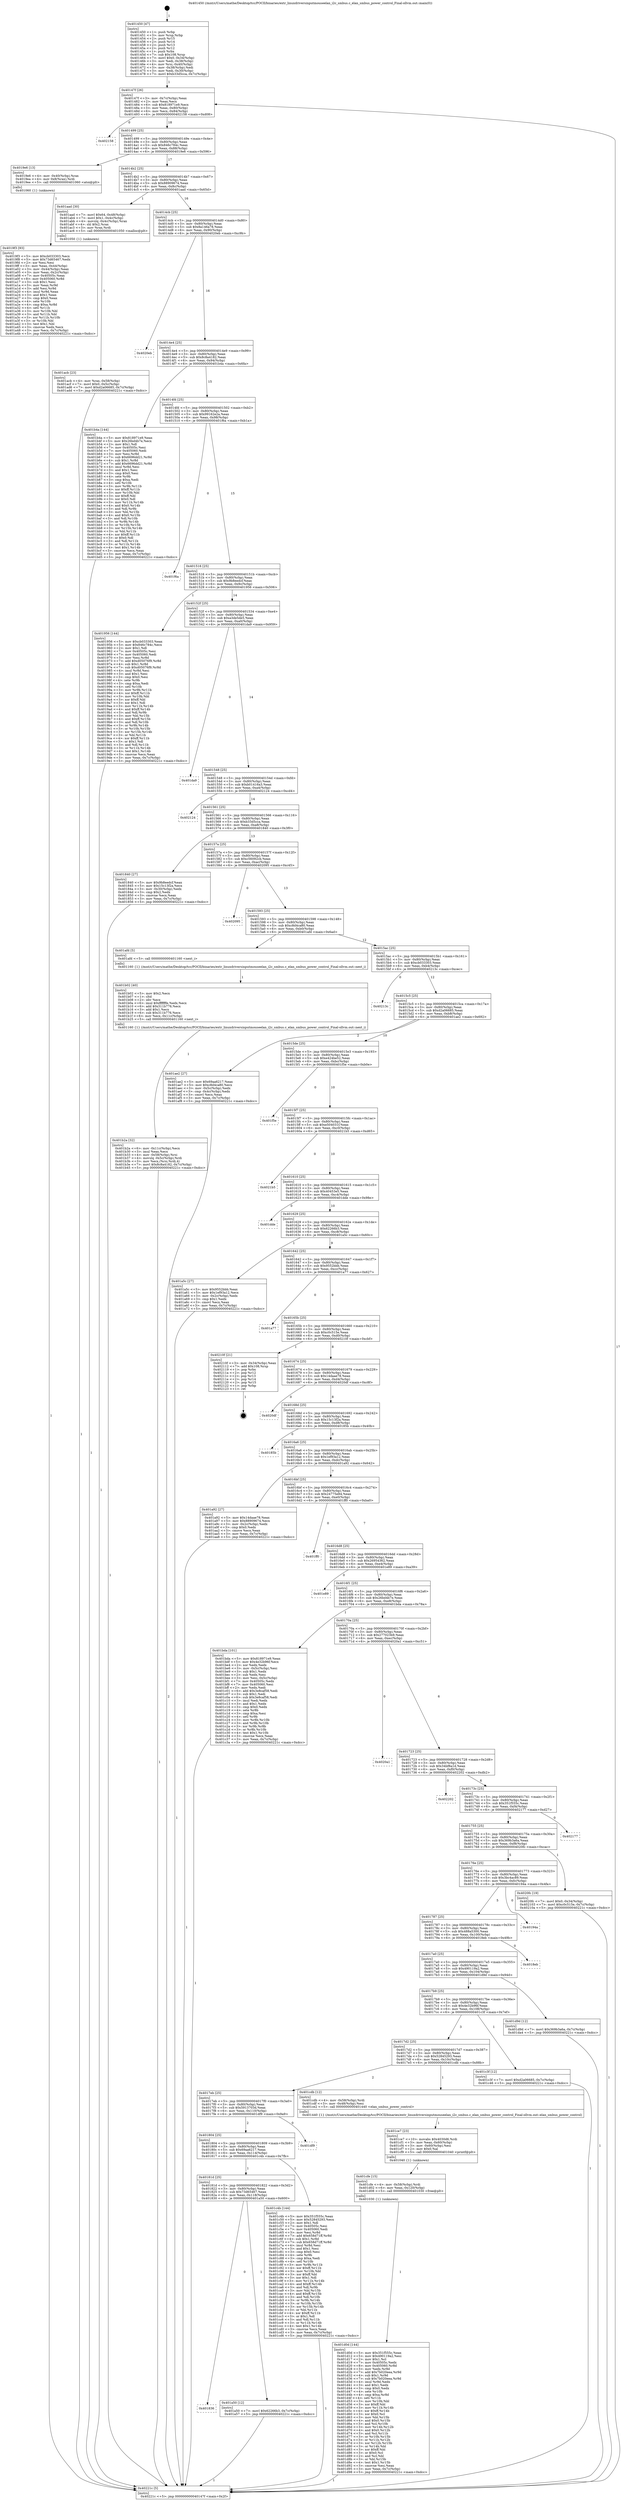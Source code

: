 digraph "0x401450" {
  label = "0x401450 (/mnt/c/Users/mathe/Desktop/tcc/POCII/binaries/extr_linuxdriversinputmouseelan_i2c_smbus.c_elan_smbus_power_control_Final-ollvm.out::main(0))"
  labelloc = "t"
  node[shape=record]

  Entry [label="",width=0.3,height=0.3,shape=circle,fillcolor=black,style=filled]
  "0x40147f" [label="{
     0x40147f [26]\l
     | [instrs]\l
     &nbsp;&nbsp;0x40147f \<+3\>: mov -0x7c(%rbp),%eax\l
     &nbsp;&nbsp;0x401482 \<+2\>: mov %eax,%ecx\l
     &nbsp;&nbsp;0x401484 \<+6\>: sub $0x818971e9,%ecx\l
     &nbsp;&nbsp;0x40148a \<+3\>: mov %eax,-0x80(%rbp)\l
     &nbsp;&nbsp;0x40148d \<+6\>: mov %ecx,-0x84(%rbp)\l
     &nbsp;&nbsp;0x401493 \<+6\>: je 0000000000402158 \<main+0xd08\>\l
  }"]
  "0x402158" [label="{
     0x402158\l
  }", style=dashed]
  "0x401499" [label="{
     0x401499 [25]\l
     | [instrs]\l
     &nbsp;&nbsp;0x401499 \<+5\>: jmp 000000000040149e \<main+0x4e\>\l
     &nbsp;&nbsp;0x40149e \<+3\>: mov -0x80(%rbp),%eax\l
     &nbsp;&nbsp;0x4014a1 \<+5\>: sub $0x846c784c,%eax\l
     &nbsp;&nbsp;0x4014a6 \<+6\>: mov %eax,-0x88(%rbp)\l
     &nbsp;&nbsp;0x4014ac \<+6\>: je 00000000004019e6 \<main+0x596\>\l
  }"]
  Exit [label="",width=0.3,height=0.3,shape=circle,fillcolor=black,style=filled,peripheries=2]
  "0x4019e6" [label="{
     0x4019e6 [13]\l
     | [instrs]\l
     &nbsp;&nbsp;0x4019e6 \<+4\>: mov -0x40(%rbp),%rax\l
     &nbsp;&nbsp;0x4019ea \<+4\>: mov 0x8(%rax),%rdi\l
     &nbsp;&nbsp;0x4019ee \<+5\>: call 0000000000401060 \<atoi@plt\>\l
     | [calls]\l
     &nbsp;&nbsp;0x401060 \{1\} (unknown)\l
  }"]
  "0x4014b2" [label="{
     0x4014b2 [25]\l
     | [instrs]\l
     &nbsp;&nbsp;0x4014b2 \<+5\>: jmp 00000000004014b7 \<main+0x67\>\l
     &nbsp;&nbsp;0x4014b7 \<+3\>: mov -0x80(%rbp),%eax\l
     &nbsp;&nbsp;0x4014ba \<+5\>: sub $0x88909674,%eax\l
     &nbsp;&nbsp;0x4014bf \<+6\>: mov %eax,-0x8c(%rbp)\l
     &nbsp;&nbsp;0x4014c5 \<+6\>: je 0000000000401aad \<main+0x65d\>\l
  }"]
  "0x401d0d" [label="{
     0x401d0d [144]\l
     | [instrs]\l
     &nbsp;&nbsp;0x401d0d \<+5\>: mov $0x351f555c,%eax\l
     &nbsp;&nbsp;0x401d12 \<+5\>: mov $0x490119a2,%esi\l
     &nbsp;&nbsp;0x401d17 \<+2\>: mov $0x1,%cl\l
     &nbsp;&nbsp;0x401d19 \<+7\>: mov 0x40505c,%edx\l
     &nbsp;&nbsp;0x401d20 \<+8\>: mov 0x405060,%r8d\l
     &nbsp;&nbsp;0x401d28 \<+3\>: mov %edx,%r9d\l
     &nbsp;&nbsp;0x401d2b \<+7\>: add $0x7b020eea,%r9d\l
     &nbsp;&nbsp;0x401d32 \<+4\>: sub $0x1,%r9d\l
     &nbsp;&nbsp;0x401d36 \<+7\>: sub $0x7b020eea,%r9d\l
     &nbsp;&nbsp;0x401d3d \<+4\>: imul %r9d,%edx\l
     &nbsp;&nbsp;0x401d41 \<+3\>: and $0x1,%edx\l
     &nbsp;&nbsp;0x401d44 \<+3\>: cmp $0x0,%edx\l
     &nbsp;&nbsp;0x401d47 \<+4\>: sete %r10b\l
     &nbsp;&nbsp;0x401d4b \<+4\>: cmp $0xa,%r8d\l
     &nbsp;&nbsp;0x401d4f \<+4\>: setl %r11b\l
     &nbsp;&nbsp;0x401d53 \<+3\>: mov %r10b,%bl\l
     &nbsp;&nbsp;0x401d56 \<+3\>: xor $0xff,%bl\l
     &nbsp;&nbsp;0x401d59 \<+3\>: mov %r11b,%r14b\l
     &nbsp;&nbsp;0x401d5c \<+4\>: xor $0xff,%r14b\l
     &nbsp;&nbsp;0x401d60 \<+3\>: xor $0x0,%cl\l
     &nbsp;&nbsp;0x401d63 \<+3\>: mov %bl,%r15b\l
     &nbsp;&nbsp;0x401d66 \<+4\>: and $0x0,%r15b\l
     &nbsp;&nbsp;0x401d6a \<+3\>: and %cl,%r10b\l
     &nbsp;&nbsp;0x401d6d \<+3\>: mov %r14b,%r12b\l
     &nbsp;&nbsp;0x401d70 \<+4\>: and $0x0,%r12b\l
     &nbsp;&nbsp;0x401d74 \<+3\>: and %cl,%r11b\l
     &nbsp;&nbsp;0x401d77 \<+3\>: or %r10b,%r15b\l
     &nbsp;&nbsp;0x401d7a \<+3\>: or %r11b,%r12b\l
     &nbsp;&nbsp;0x401d7d \<+3\>: xor %r12b,%r15b\l
     &nbsp;&nbsp;0x401d80 \<+3\>: or %r14b,%bl\l
     &nbsp;&nbsp;0x401d83 \<+3\>: xor $0xff,%bl\l
     &nbsp;&nbsp;0x401d86 \<+3\>: or $0x0,%cl\l
     &nbsp;&nbsp;0x401d89 \<+2\>: and %cl,%bl\l
     &nbsp;&nbsp;0x401d8b \<+3\>: or %bl,%r15b\l
     &nbsp;&nbsp;0x401d8e \<+4\>: test $0x1,%r15b\l
     &nbsp;&nbsp;0x401d92 \<+3\>: cmovne %esi,%eax\l
     &nbsp;&nbsp;0x401d95 \<+3\>: mov %eax,-0x7c(%rbp)\l
     &nbsp;&nbsp;0x401d98 \<+5\>: jmp 000000000040221c \<main+0xdcc\>\l
  }"]
  "0x401aad" [label="{
     0x401aad [30]\l
     | [instrs]\l
     &nbsp;&nbsp;0x401aad \<+7\>: movl $0x64,-0x48(%rbp)\l
     &nbsp;&nbsp;0x401ab4 \<+7\>: movl $0x1,-0x4c(%rbp)\l
     &nbsp;&nbsp;0x401abb \<+4\>: movslq -0x4c(%rbp),%rax\l
     &nbsp;&nbsp;0x401abf \<+4\>: shl $0x2,%rax\l
     &nbsp;&nbsp;0x401ac3 \<+3\>: mov %rax,%rdi\l
     &nbsp;&nbsp;0x401ac6 \<+5\>: call 0000000000401050 \<malloc@plt\>\l
     | [calls]\l
     &nbsp;&nbsp;0x401050 \{1\} (unknown)\l
  }"]
  "0x4014cb" [label="{
     0x4014cb [25]\l
     | [instrs]\l
     &nbsp;&nbsp;0x4014cb \<+5\>: jmp 00000000004014d0 \<main+0x80\>\l
     &nbsp;&nbsp;0x4014d0 \<+3\>: mov -0x80(%rbp),%eax\l
     &nbsp;&nbsp;0x4014d3 \<+5\>: sub $0x8a146a78,%eax\l
     &nbsp;&nbsp;0x4014d8 \<+6\>: mov %eax,-0x90(%rbp)\l
     &nbsp;&nbsp;0x4014de \<+6\>: je 00000000004020eb \<main+0xc9b\>\l
  }"]
  "0x401cfe" [label="{
     0x401cfe [15]\l
     | [instrs]\l
     &nbsp;&nbsp;0x401cfe \<+4\>: mov -0x58(%rbp),%rdi\l
     &nbsp;&nbsp;0x401d02 \<+6\>: mov %eax,-0x120(%rbp)\l
     &nbsp;&nbsp;0x401d08 \<+5\>: call 0000000000401030 \<free@plt\>\l
     | [calls]\l
     &nbsp;&nbsp;0x401030 \{1\} (unknown)\l
  }"]
  "0x4020eb" [label="{
     0x4020eb\l
  }", style=dashed]
  "0x4014e4" [label="{
     0x4014e4 [25]\l
     | [instrs]\l
     &nbsp;&nbsp;0x4014e4 \<+5\>: jmp 00000000004014e9 \<main+0x99\>\l
     &nbsp;&nbsp;0x4014e9 \<+3\>: mov -0x80(%rbp),%eax\l
     &nbsp;&nbsp;0x4014ec \<+5\>: sub $0x8c8a4182,%eax\l
     &nbsp;&nbsp;0x4014f1 \<+6\>: mov %eax,-0x94(%rbp)\l
     &nbsp;&nbsp;0x4014f7 \<+6\>: je 0000000000401b4a \<main+0x6fa\>\l
  }"]
  "0x401ce7" [label="{
     0x401ce7 [23]\l
     | [instrs]\l
     &nbsp;&nbsp;0x401ce7 \<+10\>: movabs $0x4030d6,%rdi\l
     &nbsp;&nbsp;0x401cf1 \<+3\>: mov %eax,-0x60(%rbp)\l
     &nbsp;&nbsp;0x401cf4 \<+3\>: mov -0x60(%rbp),%esi\l
     &nbsp;&nbsp;0x401cf7 \<+2\>: mov $0x0,%al\l
     &nbsp;&nbsp;0x401cf9 \<+5\>: call 0000000000401040 \<printf@plt\>\l
     | [calls]\l
     &nbsp;&nbsp;0x401040 \{1\} (unknown)\l
  }"]
  "0x401b4a" [label="{
     0x401b4a [144]\l
     | [instrs]\l
     &nbsp;&nbsp;0x401b4a \<+5\>: mov $0x818971e9,%eax\l
     &nbsp;&nbsp;0x401b4f \<+5\>: mov $0x26bd4b7e,%ecx\l
     &nbsp;&nbsp;0x401b54 \<+2\>: mov $0x1,%dl\l
     &nbsp;&nbsp;0x401b56 \<+7\>: mov 0x40505c,%esi\l
     &nbsp;&nbsp;0x401b5d \<+7\>: mov 0x405060,%edi\l
     &nbsp;&nbsp;0x401b64 \<+3\>: mov %esi,%r8d\l
     &nbsp;&nbsp;0x401b67 \<+7\>: sub $0x6696dd21,%r8d\l
     &nbsp;&nbsp;0x401b6e \<+4\>: sub $0x1,%r8d\l
     &nbsp;&nbsp;0x401b72 \<+7\>: add $0x6696dd21,%r8d\l
     &nbsp;&nbsp;0x401b79 \<+4\>: imul %r8d,%esi\l
     &nbsp;&nbsp;0x401b7d \<+3\>: and $0x1,%esi\l
     &nbsp;&nbsp;0x401b80 \<+3\>: cmp $0x0,%esi\l
     &nbsp;&nbsp;0x401b83 \<+4\>: sete %r9b\l
     &nbsp;&nbsp;0x401b87 \<+3\>: cmp $0xa,%edi\l
     &nbsp;&nbsp;0x401b8a \<+4\>: setl %r10b\l
     &nbsp;&nbsp;0x401b8e \<+3\>: mov %r9b,%r11b\l
     &nbsp;&nbsp;0x401b91 \<+4\>: xor $0xff,%r11b\l
     &nbsp;&nbsp;0x401b95 \<+3\>: mov %r10b,%bl\l
     &nbsp;&nbsp;0x401b98 \<+3\>: xor $0xff,%bl\l
     &nbsp;&nbsp;0x401b9b \<+3\>: xor $0x0,%dl\l
     &nbsp;&nbsp;0x401b9e \<+3\>: mov %r11b,%r14b\l
     &nbsp;&nbsp;0x401ba1 \<+4\>: and $0x0,%r14b\l
     &nbsp;&nbsp;0x401ba5 \<+3\>: and %dl,%r9b\l
     &nbsp;&nbsp;0x401ba8 \<+3\>: mov %bl,%r15b\l
     &nbsp;&nbsp;0x401bab \<+4\>: and $0x0,%r15b\l
     &nbsp;&nbsp;0x401baf \<+3\>: and %dl,%r10b\l
     &nbsp;&nbsp;0x401bb2 \<+3\>: or %r9b,%r14b\l
     &nbsp;&nbsp;0x401bb5 \<+3\>: or %r10b,%r15b\l
     &nbsp;&nbsp;0x401bb8 \<+3\>: xor %r15b,%r14b\l
     &nbsp;&nbsp;0x401bbb \<+3\>: or %bl,%r11b\l
     &nbsp;&nbsp;0x401bbe \<+4\>: xor $0xff,%r11b\l
     &nbsp;&nbsp;0x401bc2 \<+3\>: or $0x0,%dl\l
     &nbsp;&nbsp;0x401bc5 \<+3\>: and %dl,%r11b\l
     &nbsp;&nbsp;0x401bc8 \<+3\>: or %r11b,%r14b\l
     &nbsp;&nbsp;0x401bcb \<+4\>: test $0x1,%r14b\l
     &nbsp;&nbsp;0x401bcf \<+3\>: cmovne %ecx,%eax\l
     &nbsp;&nbsp;0x401bd2 \<+3\>: mov %eax,-0x7c(%rbp)\l
     &nbsp;&nbsp;0x401bd5 \<+5\>: jmp 000000000040221c \<main+0xdcc\>\l
  }"]
  "0x4014fd" [label="{
     0x4014fd [25]\l
     | [instrs]\l
     &nbsp;&nbsp;0x4014fd \<+5\>: jmp 0000000000401502 \<main+0xb2\>\l
     &nbsp;&nbsp;0x401502 \<+3\>: mov -0x80(%rbp),%eax\l
     &nbsp;&nbsp;0x401505 \<+5\>: sub $0x99162e2a,%eax\l
     &nbsp;&nbsp;0x40150a \<+6\>: mov %eax,-0x98(%rbp)\l
     &nbsp;&nbsp;0x401510 \<+6\>: je 0000000000401f6a \<main+0xb1a\>\l
  }"]
  "0x401b2a" [label="{
     0x401b2a [32]\l
     | [instrs]\l
     &nbsp;&nbsp;0x401b2a \<+6\>: mov -0x11c(%rbp),%ecx\l
     &nbsp;&nbsp;0x401b30 \<+3\>: imul %eax,%ecx\l
     &nbsp;&nbsp;0x401b33 \<+4\>: mov -0x58(%rbp),%rsi\l
     &nbsp;&nbsp;0x401b37 \<+4\>: movslq -0x5c(%rbp),%rdi\l
     &nbsp;&nbsp;0x401b3b \<+3\>: mov %ecx,(%rsi,%rdi,4)\l
     &nbsp;&nbsp;0x401b3e \<+7\>: movl $0x8c8a4182,-0x7c(%rbp)\l
     &nbsp;&nbsp;0x401b45 \<+5\>: jmp 000000000040221c \<main+0xdcc\>\l
  }"]
  "0x401f6a" [label="{
     0x401f6a\l
  }", style=dashed]
  "0x401516" [label="{
     0x401516 [25]\l
     | [instrs]\l
     &nbsp;&nbsp;0x401516 \<+5\>: jmp 000000000040151b \<main+0xcb\>\l
     &nbsp;&nbsp;0x40151b \<+3\>: mov -0x80(%rbp),%eax\l
     &nbsp;&nbsp;0x40151e \<+5\>: sub $0x9b8eedcf,%eax\l
     &nbsp;&nbsp;0x401523 \<+6\>: mov %eax,-0x9c(%rbp)\l
     &nbsp;&nbsp;0x401529 \<+6\>: je 0000000000401956 \<main+0x506\>\l
  }"]
  "0x401b02" [label="{
     0x401b02 [40]\l
     | [instrs]\l
     &nbsp;&nbsp;0x401b02 \<+5\>: mov $0x2,%ecx\l
     &nbsp;&nbsp;0x401b07 \<+1\>: cltd\l
     &nbsp;&nbsp;0x401b08 \<+2\>: idiv %ecx\l
     &nbsp;&nbsp;0x401b0a \<+6\>: imul $0xfffffffe,%edx,%ecx\l
     &nbsp;&nbsp;0x401b10 \<+6\>: add $0x311b776,%ecx\l
     &nbsp;&nbsp;0x401b16 \<+3\>: add $0x1,%ecx\l
     &nbsp;&nbsp;0x401b19 \<+6\>: sub $0x311b776,%ecx\l
     &nbsp;&nbsp;0x401b1f \<+6\>: mov %ecx,-0x11c(%rbp)\l
     &nbsp;&nbsp;0x401b25 \<+5\>: call 0000000000401160 \<next_i\>\l
     | [calls]\l
     &nbsp;&nbsp;0x401160 \{1\} (/mnt/c/Users/mathe/Desktop/tcc/POCII/binaries/extr_linuxdriversinputmouseelan_i2c_smbus.c_elan_smbus_power_control_Final-ollvm.out::next_i)\l
  }"]
  "0x401956" [label="{
     0x401956 [144]\l
     | [instrs]\l
     &nbsp;&nbsp;0x401956 \<+5\>: mov $0xcb033303,%eax\l
     &nbsp;&nbsp;0x40195b \<+5\>: mov $0x846c784c,%ecx\l
     &nbsp;&nbsp;0x401960 \<+2\>: mov $0x1,%dl\l
     &nbsp;&nbsp;0x401962 \<+7\>: mov 0x40505c,%esi\l
     &nbsp;&nbsp;0x401969 \<+7\>: mov 0x405060,%edi\l
     &nbsp;&nbsp;0x401970 \<+3\>: mov %esi,%r8d\l
     &nbsp;&nbsp;0x401973 \<+7\>: add $0xd05076f9,%r8d\l
     &nbsp;&nbsp;0x40197a \<+4\>: sub $0x1,%r8d\l
     &nbsp;&nbsp;0x40197e \<+7\>: sub $0xd05076f9,%r8d\l
     &nbsp;&nbsp;0x401985 \<+4\>: imul %r8d,%esi\l
     &nbsp;&nbsp;0x401989 \<+3\>: and $0x1,%esi\l
     &nbsp;&nbsp;0x40198c \<+3\>: cmp $0x0,%esi\l
     &nbsp;&nbsp;0x40198f \<+4\>: sete %r9b\l
     &nbsp;&nbsp;0x401993 \<+3\>: cmp $0xa,%edi\l
     &nbsp;&nbsp;0x401996 \<+4\>: setl %r10b\l
     &nbsp;&nbsp;0x40199a \<+3\>: mov %r9b,%r11b\l
     &nbsp;&nbsp;0x40199d \<+4\>: xor $0xff,%r11b\l
     &nbsp;&nbsp;0x4019a1 \<+3\>: mov %r10b,%bl\l
     &nbsp;&nbsp;0x4019a4 \<+3\>: xor $0xff,%bl\l
     &nbsp;&nbsp;0x4019a7 \<+3\>: xor $0x1,%dl\l
     &nbsp;&nbsp;0x4019aa \<+3\>: mov %r11b,%r14b\l
     &nbsp;&nbsp;0x4019ad \<+4\>: and $0xff,%r14b\l
     &nbsp;&nbsp;0x4019b1 \<+3\>: and %dl,%r9b\l
     &nbsp;&nbsp;0x4019b4 \<+3\>: mov %bl,%r15b\l
     &nbsp;&nbsp;0x4019b7 \<+4\>: and $0xff,%r15b\l
     &nbsp;&nbsp;0x4019bb \<+3\>: and %dl,%r10b\l
     &nbsp;&nbsp;0x4019be \<+3\>: or %r9b,%r14b\l
     &nbsp;&nbsp;0x4019c1 \<+3\>: or %r10b,%r15b\l
     &nbsp;&nbsp;0x4019c4 \<+3\>: xor %r15b,%r14b\l
     &nbsp;&nbsp;0x4019c7 \<+3\>: or %bl,%r11b\l
     &nbsp;&nbsp;0x4019ca \<+4\>: xor $0xff,%r11b\l
     &nbsp;&nbsp;0x4019ce \<+3\>: or $0x1,%dl\l
     &nbsp;&nbsp;0x4019d1 \<+3\>: and %dl,%r11b\l
     &nbsp;&nbsp;0x4019d4 \<+3\>: or %r11b,%r14b\l
     &nbsp;&nbsp;0x4019d7 \<+4\>: test $0x1,%r14b\l
     &nbsp;&nbsp;0x4019db \<+3\>: cmovne %ecx,%eax\l
     &nbsp;&nbsp;0x4019de \<+3\>: mov %eax,-0x7c(%rbp)\l
     &nbsp;&nbsp;0x4019e1 \<+5\>: jmp 000000000040221c \<main+0xdcc\>\l
  }"]
  "0x40152f" [label="{
     0x40152f [25]\l
     | [instrs]\l
     &nbsp;&nbsp;0x40152f \<+5\>: jmp 0000000000401534 \<main+0xe4\>\l
     &nbsp;&nbsp;0x401534 \<+3\>: mov -0x80(%rbp),%eax\l
     &nbsp;&nbsp;0x401537 \<+5\>: sub $0xa3de5de5,%eax\l
     &nbsp;&nbsp;0x40153c \<+6\>: mov %eax,-0xa0(%rbp)\l
     &nbsp;&nbsp;0x401542 \<+6\>: je 0000000000401da9 \<main+0x959\>\l
  }"]
  "0x401acb" [label="{
     0x401acb [23]\l
     | [instrs]\l
     &nbsp;&nbsp;0x401acb \<+4\>: mov %rax,-0x58(%rbp)\l
     &nbsp;&nbsp;0x401acf \<+7\>: movl $0x0,-0x5c(%rbp)\l
     &nbsp;&nbsp;0x401ad6 \<+7\>: movl $0xd2a06685,-0x7c(%rbp)\l
     &nbsp;&nbsp;0x401add \<+5\>: jmp 000000000040221c \<main+0xdcc\>\l
  }"]
  "0x401da9" [label="{
     0x401da9\l
  }", style=dashed]
  "0x401548" [label="{
     0x401548 [25]\l
     | [instrs]\l
     &nbsp;&nbsp;0x401548 \<+5\>: jmp 000000000040154d \<main+0xfd\>\l
     &nbsp;&nbsp;0x40154d \<+3\>: mov -0x80(%rbp),%eax\l
     &nbsp;&nbsp;0x401550 \<+5\>: sub $0xb01416a3,%eax\l
     &nbsp;&nbsp;0x401555 \<+6\>: mov %eax,-0xa4(%rbp)\l
     &nbsp;&nbsp;0x40155b \<+6\>: je 0000000000402124 \<main+0xcd4\>\l
  }"]
  "0x401836" [label="{
     0x401836\l
  }", style=dashed]
  "0x402124" [label="{
     0x402124\l
  }", style=dashed]
  "0x401561" [label="{
     0x401561 [25]\l
     | [instrs]\l
     &nbsp;&nbsp;0x401561 \<+5\>: jmp 0000000000401566 \<main+0x116\>\l
     &nbsp;&nbsp;0x401566 \<+3\>: mov -0x80(%rbp),%eax\l
     &nbsp;&nbsp;0x401569 \<+5\>: sub $0xb33d5cca,%eax\l
     &nbsp;&nbsp;0x40156e \<+6\>: mov %eax,-0xa8(%rbp)\l
     &nbsp;&nbsp;0x401574 \<+6\>: je 0000000000401840 \<main+0x3f0\>\l
  }"]
  "0x401a50" [label="{
     0x401a50 [12]\l
     | [instrs]\l
     &nbsp;&nbsp;0x401a50 \<+7\>: movl $0x62266b3,-0x7c(%rbp)\l
     &nbsp;&nbsp;0x401a57 \<+5\>: jmp 000000000040221c \<main+0xdcc\>\l
  }"]
  "0x401840" [label="{
     0x401840 [27]\l
     | [instrs]\l
     &nbsp;&nbsp;0x401840 \<+5\>: mov $0x9b8eedcf,%eax\l
     &nbsp;&nbsp;0x401845 \<+5\>: mov $0x15c13f2a,%ecx\l
     &nbsp;&nbsp;0x40184a \<+3\>: mov -0x30(%rbp),%edx\l
     &nbsp;&nbsp;0x40184d \<+3\>: cmp $0x2,%edx\l
     &nbsp;&nbsp;0x401850 \<+3\>: cmovne %ecx,%eax\l
     &nbsp;&nbsp;0x401853 \<+3\>: mov %eax,-0x7c(%rbp)\l
     &nbsp;&nbsp;0x401856 \<+5\>: jmp 000000000040221c \<main+0xdcc\>\l
  }"]
  "0x40157a" [label="{
     0x40157a [25]\l
     | [instrs]\l
     &nbsp;&nbsp;0x40157a \<+5\>: jmp 000000000040157f \<main+0x12f\>\l
     &nbsp;&nbsp;0x40157f \<+3\>: mov -0x80(%rbp),%eax\l
     &nbsp;&nbsp;0x401582 \<+5\>: sub $0xc56092cb,%eax\l
     &nbsp;&nbsp;0x401587 \<+6\>: mov %eax,-0xac(%rbp)\l
     &nbsp;&nbsp;0x40158d \<+6\>: je 0000000000402095 \<main+0xc45\>\l
  }"]
  "0x40221c" [label="{
     0x40221c [5]\l
     | [instrs]\l
     &nbsp;&nbsp;0x40221c \<+5\>: jmp 000000000040147f \<main+0x2f\>\l
  }"]
  "0x401450" [label="{
     0x401450 [47]\l
     | [instrs]\l
     &nbsp;&nbsp;0x401450 \<+1\>: push %rbp\l
     &nbsp;&nbsp;0x401451 \<+3\>: mov %rsp,%rbp\l
     &nbsp;&nbsp;0x401454 \<+2\>: push %r15\l
     &nbsp;&nbsp;0x401456 \<+2\>: push %r14\l
     &nbsp;&nbsp;0x401458 \<+2\>: push %r13\l
     &nbsp;&nbsp;0x40145a \<+2\>: push %r12\l
     &nbsp;&nbsp;0x40145c \<+1\>: push %rbx\l
     &nbsp;&nbsp;0x40145d \<+7\>: sub $0x108,%rsp\l
     &nbsp;&nbsp;0x401464 \<+7\>: movl $0x0,-0x34(%rbp)\l
     &nbsp;&nbsp;0x40146b \<+3\>: mov %edi,-0x38(%rbp)\l
     &nbsp;&nbsp;0x40146e \<+4\>: mov %rsi,-0x40(%rbp)\l
     &nbsp;&nbsp;0x401472 \<+3\>: mov -0x38(%rbp),%edi\l
     &nbsp;&nbsp;0x401475 \<+3\>: mov %edi,-0x30(%rbp)\l
     &nbsp;&nbsp;0x401478 \<+7\>: movl $0xb33d5cca,-0x7c(%rbp)\l
  }"]
  "0x4019f3" [label="{
     0x4019f3 [93]\l
     | [instrs]\l
     &nbsp;&nbsp;0x4019f3 \<+5\>: mov $0xcb033303,%ecx\l
     &nbsp;&nbsp;0x4019f8 \<+5\>: mov $0x73d65467,%edx\l
     &nbsp;&nbsp;0x4019fd \<+2\>: xor %esi,%esi\l
     &nbsp;&nbsp;0x4019ff \<+3\>: mov %eax,-0x44(%rbp)\l
     &nbsp;&nbsp;0x401a02 \<+3\>: mov -0x44(%rbp),%eax\l
     &nbsp;&nbsp;0x401a05 \<+3\>: mov %eax,-0x2c(%rbp)\l
     &nbsp;&nbsp;0x401a08 \<+7\>: mov 0x40505c,%eax\l
     &nbsp;&nbsp;0x401a0f \<+8\>: mov 0x405060,%r8d\l
     &nbsp;&nbsp;0x401a17 \<+3\>: sub $0x1,%esi\l
     &nbsp;&nbsp;0x401a1a \<+3\>: mov %eax,%r9d\l
     &nbsp;&nbsp;0x401a1d \<+3\>: add %esi,%r9d\l
     &nbsp;&nbsp;0x401a20 \<+4\>: imul %r9d,%eax\l
     &nbsp;&nbsp;0x401a24 \<+3\>: and $0x1,%eax\l
     &nbsp;&nbsp;0x401a27 \<+3\>: cmp $0x0,%eax\l
     &nbsp;&nbsp;0x401a2a \<+4\>: sete %r10b\l
     &nbsp;&nbsp;0x401a2e \<+4\>: cmp $0xa,%r8d\l
     &nbsp;&nbsp;0x401a32 \<+4\>: setl %r11b\l
     &nbsp;&nbsp;0x401a36 \<+3\>: mov %r10b,%bl\l
     &nbsp;&nbsp;0x401a39 \<+3\>: and %r11b,%bl\l
     &nbsp;&nbsp;0x401a3c \<+3\>: xor %r11b,%r10b\l
     &nbsp;&nbsp;0x401a3f \<+3\>: or %r10b,%bl\l
     &nbsp;&nbsp;0x401a42 \<+3\>: test $0x1,%bl\l
     &nbsp;&nbsp;0x401a45 \<+3\>: cmovne %edx,%ecx\l
     &nbsp;&nbsp;0x401a48 \<+3\>: mov %ecx,-0x7c(%rbp)\l
     &nbsp;&nbsp;0x401a4b \<+5\>: jmp 000000000040221c \<main+0xdcc\>\l
  }"]
  "0x40181d" [label="{
     0x40181d [25]\l
     | [instrs]\l
     &nbsp;&nbsp;0x40181d \<+5\>: jmp 0000000000401822 \<main+0x3d2\>\l
     &nbsp;&nbsp;0x401822 \<+3\>: mov -0x80(%rbp),%eax\l
     &nbsp;&nbsp;0x401825 \<+5\>: sub $0x73d65467,%eax\l
     &nbsp;&nbsp;0x40182a \<+6\>: mov %eax,-0x118(%rbp)\l
     &nbsp;&nbsp;0x401830 \<+6\>: je 0000000000401a50 \<main+0x600\>\l
  }"]
  "0x402095" [label="{
     0x402095\l
  }", style=dashed]
  "0x401593" [label="{
     0x401593 [25]\l
     | [instrs]\l
     &nbsp;&nbsp;0x401593 \<+5\>: jmp 0000000000401598 \<main+0x148\>\l
     &nbsp;&nbsp;0x401598 \<+3\>: mov -0x80(%rbp),%eax\l
     &nbsp;&nbsp;0x40159b \<+5\>: sub $0xc8d4ca80,%eax\l
     &nbsp;&nbsp;0x4015a0 \<+6\>: mov %eax,-0xb0(%rbp)\l
     &nbsp;&nbsp;0x4015a6 \<+6\>: je 0000000000401afd \<main+0x6ad\>\l
  }"]
  "0x401c4b" [label="{
     0x401c4b [144]\l
     | [instrs]\l
     &nbsp;&nbsp;0x401c4b \<+5\>: mov $0x351f555c,%eax\l
     &nbsp;&nbsp;0x401c50 \<+5\>: mov $0x52845293,%ecx\l
     &nbsp;&nbsp;0x401c55 \<+2\>: mov $0x1,%dl\l
     &nbsp;&nbsp;0x401c57 \<+7\>: mov 0x40505c,%esi\l
     &nbsp;&nbsp;0x401c5e \<+7\>: mov 0x405060,%edi\l
     &nbsp;&nbsp;0x401c65 \<+3\>: mov %esi,%r8d\l
     &nbsp;&nbsp;0x401c68 \<+7\>: add $0x658d71ff,%r8d\l
     &nbsp;&nbsp;0x401c6f \<+4\>: sub $0x1,%r8d\l
     &nbsp;&nbsp;0x401c73 \<+7\>: sub $0x658d71ff,%r8d\l
     &nbsp;&nbsp;0x401c7a \<+4\>: imul %r8d,%esi\l
     &nbsp;&nbsp;0x401c7e \<+3\>: and $0x1,%esi\l
     &nbsp;&nbsp;0x401c81 \<+3\>: cmp $0x0,%esi\l
     &nbsp;&nbsp;0x401c84 \<+4\>: sete %r9b\l
     &nbsp;&nbsp;0x401c88 \<+3\>: cmp $0xa,%edi\l
     &nbsp;&nbsp;0x401c8b \<+4\>: setl %r10b\l
     &nbsp;&nbsp;0x401c8f \<+3\>: mov %r9b,%r11b\l
     &nbsp;&nbsp;0x401c92 \<+4\>: xor $0xff,%r11b\l
     &nbsp;&nbsp;0x401c96 \<+3\>: mov %r10b,%bl\l
     &nbsp;&nbsp;0x401c99 \<+3\>: xor $0xff,%bl\l
     &nbsp;&nbsp;0x401c9c \<+3\>: xor $0x1,%dl\l
     &nbsp;&nbsp;0x401c9f \<+3\>: mov %r11b,%r14b\l
     &nbsp;&nbsp;0x401ca2 \<+4\>: and $0xff,%r14b\l
     &nbsp;&nbsp;0x401ca6 \<+3\>: and %dl,%r9b\l
     &nbsp;&nbsp;0x401ca9 \<+3\>: mov %bl,%r15b\l
     &nbsp;&nbsp;0x401cac \<+4\>: and $0xff,%r15b\l
     &nbsp;&nbsp;0x401cb0 \<+3\>: and %dl,%r10b\l
     &nbsp;&nbsp;0x401cb3 \<+3\>: or %r9b,%r14b\l
     &nbsp;&nbsp;0x401cb6 \<+3\>: or %r10b,%r15b\l
     &nbsp;&nbsp;0x401cb9 \<+3\>: xor %r15b,%r14b\l
     &nbsp;&nbsp;0x401cbc \<+3\>: or %bl,%r11b\l
     &nbsp;&nbsp;0x401cbf \<+4\>: xor $0xff,%r11b\l
     &nbsp;&nbsp;0x401cc3 \<+3\>: or $0x1,%dl\l
     &nbsp;&nbsp;0x401cc6 \<+3\>: and %dl,%r11b\l
     &nbsp;&nbsp;0x401cc9 \<+3\>: or %r11b,%r14b\l
     &nbsp;&nbsp;0x401ccc \<+4\>: test $0x1,%r14b\l
     &nbsp;&nbsp;0x401cd0 \<+3\>: cmovne %ecx,%eax\l
     &nbsp;&nbsp;0x401cd3 \<+3\>: mov %eax,-0x7c(%rbp)\l
     &nbsp;&nbsp;0x401cd6 \<+5\>: jmp 000000000040221c \<main+0xdcc\>\l
  }"]
  "0x401afd" [label="{
     0x401afd [5]\l
     | [instrs]\l
     &nbsp;&nbsp;0x401afd \<+5\>: call 0000000000401160 \<next_i\>\l
     | [calls]\l
     &nbsp;&nbsp;0x401160 \{1\} (/mnt/c/Users/mathe/Desktop/tcc/POCII/binaries/extr_linuxdriversinputmouseelan_i2c_smbus.c_elan_smbus_power_control_Final-ollvm.out::next_i)\l
  }"]
  "0x4015ac" [label="{
     0x4015ac [25]\l
     | [instrs]\l
     &nbsp;&nbsp;0x4015ac \<+5\>: jmp 00000000004015b1 \<main+0x161\>\l
     &nbsp;&nbsp;0x4015b1 \<+3\>: mov -0x80(%rbp),%eax\l
     &nbsp;&nbsp;0x4015b4 \<+5\>: sub $0xcb033303,%eax\l
     &nbsp;&nbsp;0x4015b9 \<+6\>: mov %eax,-0xb4(%rbp)\l
     &nbsp;&nbsp;0x4015bf \<+6\>: je 000000000040213c \<main+0xcec\>\l
  }"]
  "0x401804" [label="{
     0x401804 [25]\l
     | [instrs]\l
     &nbsp;&nbsp;0x401804 \<+5\>: jmp 0000000000401809 \<main+0x3b9\>\l
     &nbsp;&nbsp;0x401809 \<+3\>: mov -0x80(%rbp),%eax\l
     &nbsp;&nbsp;0x40180c \<+5\>: sub $0x69aa6217,%eax\l
     &nbsp;&nbsp;0x401811 \<+6\>: mov %eax,-0x114(%rbp)\l
     &nbsp;&nbsp;0x401817 \<+6\>: je 0000000000401c4b \<main+0x7fb\>\l
  }"]
  "0x40213c" [label="{
     0x40213c\l
  }", style=dashed]
  "0x4015c5" [label="{
     0x4015c5 [25]\l
     | [instrs]\l
     &nbsp;&nbsp;0x4015c5 \<+5\>: jmp 00000000004015ca \<main+0x17a\>\l
     &nbsp;&nbsp;0x4015ca \<+3\>: mov -0x80(%rbp),%eax\l
     &nbsp;&nbsp;0x4015cd \<+5\>: sub $0xd2a06685,%eax\l
     &nbsp;&nbsp;0x4015d2 \<+6\>: mov %eax,-0xb8(%rbp)\l
     &nbsp;&nbsp;0x4015d8 \<+6\>: je 0000000000401ae2 \<main+0x692\>\l
  }"]
  "0x401df9" [label="{
     0x401df9\l
  }", style=dashed]
  "0x401ae2" [label="{
     0x401ae2 [27]\l
     | [instrs]\l
     &nbsp;&nbsp;0x401ae2 \<+5\>: mov $0x69aa6217,%eax\l
     &nbsp;&nbsp;0x401ae7 \<+5\>: mov $0xc8d4ca80,%ecx\l
     &nbsp;&nbsp;0x401aec \<+3\>: mov -0x5c(%rbp),%edx\l
     &nbsp;&nbsp;0x401aef \<+3\>: cmp -0x4c(%rbp),%edx\l
     &nbsp;&nbsp;0x401af2 \<+3\>: cmovl %ecx,%eax\l
     &nbsp;&nbsp;0x401af5 \<+3\>: mov %eax,-0x7c(%rbp)\l
     &nbsp;&nbsp;0x401af8 \<+5\>: jmp 000000000040221c \<main+0xdcc\>\l
  }"]
  "0x4015de" [label="{
     0x4015de [25]\l
     | [instrs]\l
     &nbsp;&nbsp;0x4015de \<+5\>: jmp 00000000004015e3 \<main+0x193\>\l
     &nbsp;&nbsp;0x4015e3 \<+3\>: mov -0x80(%rbp),%eax\l
     &nbsp;&nbsp;0x4015e6 \<+5\>: sub $0xe424be52,%eax\l
     &nbsp;&nbsp;0x4015eb \<+6\>: mov %eax,-0xbc(%rbp)\l
     &nbsp;&nbsp;0x4015f1 \<+6\>: je 0000000000401f5e \<main+0xb0e\>\l
  }"]
  "0x4017eb" [label="{
     0x4017eb [25]\l
     | [instrs]\l
     &nbsp;&nbsp;0x4017eb \<+5\>: jmp 00000000004017f0 \<main+0x3a0\>\l
     &nbsp;&nbsp;0x4017f0 \<+3\>: mov -0x80(%rbp),%eax\l
     &nbsp;&nbsp;0x4017f3 \<+5\>: sub $0x5913703d,%eax\l
     &nbsp;&nbsp;0x4017f8 \<+6\>: mov %eax,-0x110(%rbp)\l
     &nbsp;&nbsp;0x4017fe \<+6\>: je 0000000000401df9 \<main+0x9a9\>\l
  }"]
  "0x401f5e" [label="{
     0x401f5e\l
  }", style=dashed]
  "0x4015f7" [label="{
     0x4015f7 [25]\l
     | [instrs]\l
     &nbsp;&nbsp;0x4015f7 \<+5\>: jmp 00000000004015fc \<main+0x1ac\>\l
     &nbsp;&nbsp;0x4015fc \<+3\>: mov -0x80(%rbp),%eax\l
     &nbsp;&nbsp;0x4015ff \<+5\>: sub $0xe504031f,%eax\l
     &nbsp;&nbsp;0x401604 \<+6\>: mov %eax,-0xc0(%rbp)\l
     &nbsp;&nbsp;0x40160a \<+6\>: je 00000000004021b5 \<main+0xd65\>\l
  }"]
  "0x401cdb" [label="{
     0x401cdb [12]\l
     | [instrs]\l
     &nbsp;&nbsp;0x401cdb \<+4\>: mov -0x58(%rbp),%rdi\l
     &nbsp;&nbsp;0x401cdf \<+3\>: mov -0x48(%rbp),%esi\l
     &nbsp;&nbsp;0x401ce2 \<+5\>: call 0000000000401440 \<elan_smbus_power_control\>\l
     | [calls]\l
     &nbsp;&nbsp;0x401440 \{1\} (/mnt/c/Users/mathe/Desktop/tcc/POCII/binaries/extr_linuxdriversinputmouseelan_i2c_smbus.c_elan_smbus_power_control_Final-ollvm.out::elan_smbus_power_control)\l
  }"]
  "0x4021b5" [label="{
     0x4021b5\l
  }", style=dashed]
  "0x401610" [label="{
     0x401610 [25]\l
     | [instrs]\l
     &nbsp;&nbsp;0x401610 \<+5\>: jmp 0000000000401615 \<main+0x1c5\>\l
     &nbsp;&nbsp;0x401615 \<+3\>: mov -0x80(%rbp),%eax\l
     &nbsp;&nbsp;0x401618 \<+5\>: sub $0x40453e5,%eax\l
     &nbsp;&nbsp;0x40161d \<+6\>: mov %eax,-0xc4(%rbp)\l
     &nbsp;&nbsp;0x401623 \<+6\>: je 0000000000401dde \<main+0x98e\>\l
  }"]
  "0x4017d2" [label="{
     0x4017d2 [25]\l
     | [instrs]\l
     &nbsp;&nbsp;0x4017d2 \<+5\>: jmp 00000000004017d7 \<main+0x387\>\l
     &nbsp;&nbsp;0x4017d7 \<+3\>: mov -0x80(%rbp),%eax\l
     &nbsp;&nbsp;0x4017da \<+5\>: sub $0x52845293,%eax\l
     &nbsp;&nbsp;0x4017df \<+6\>: mov %eax,-0x10c(%rbp)\l
     &nbsp;&nbsp;0x4017e5 \<+6\>: je 0000000000401cdb \<main+0x88b\>\l
  }"]
  "0x401dde" [label="{
     0x401dde\l
  }", style=dashed]
  "0x401629" [label="{
     0x401629 [25]\l
     | [instrs]\l
     &nbsp;&nbsp;0x401629 \<+5\>: jmp 000000000040162e \<main+0x1de\>\l
     &nbsp;&nbsp;0x40162e \<+3\>: mov -0x80(%rbp),%eax\l
     &nbsp;&nbsp;0x401631 \<+5\>: sub $0x62266b3,%eax\l
     &nbsp;&nbsp;0x401636 \<+6\>: mov %eax,-0xc8(%rbp)\l
     &nbsp;&nbsp;0x40163c \<+6\>: je 0000000000401a5c \<main+0x60c\>\l
  }"]
  "0x401c3f" [label="{
     0x401c3f [12]\l
     | [instrs]\l
     &nbsp;&nbsp;0x401c3f \<+7\>: movl $0xd2a06685,-0x7c(%rbp)\l
     &nbsp;&nbsp;0x401c46 \<+5\>: jmp 000000000040221c \<main+0xdcc\>\l
  }"]
  "0x401a5c" [label="{
     0x401a5c [27]\l
     | [instrs]\l
     &nbsp;&nbsp;0x401a5c \<+5\>: mov $0x9552bbb,%eax\l
     &nbsp;&nbsp;0x401a61 \<+5\>: mov $0x1ef93a12,%ecx\l
     &nbsp;&nbsp;0x401a66 \<+3\>: mov -0x2c(%rbp),%edx\l
     &nbsp;&nbsp;0x401a69 \<+3\>: cmp $0x1,%edx\l
     &nbsp;&nbsp;0x401a6c \<+3\>: cmovl %ecx,%eax\l
     &nbsp;&nbsp;0x401a6f \<+3\>: mov %eax,-0x7c(%rbp)\l
     &nbsp;&nbsp;0x401a72 \<+5\>: jmp 000000000040221c \<main+0xdcc\>\l
  }"]
  "0x401642" [label="{
     0x401642 [25]\l
     | [instrs]\l
     &nbsp;&nbsp;0x401642 \<+5\>: jmp 0000000000401647 \<main+0x1f7\>\l
     &nbsp;&nbsp;0x401647 \<+3\>: mov -0x80(%rbp),%eax\l
     &nbsp;&nbsp;0x40164a \<+5\>: sub $0x9552bbb,%eax\l
     &nbsp;&nbsp;0x40164f \<+6\>: mov %eax,-0xcc(%rbp)\l
     &nbsp;&nbsp;0x401655 \<+6\>: je 0000000000401a77 \<main+0x627\>\l
  }"]
  "0x4017b9" [label="{
     0x4017b9 [25]\l
     | [instrs]\l
     &nbsp;&nbsp;0x4017b9 \<+5\>: jmp 00000000004017be \<main+0x36e\>\l
     &nbsp;&nbsp;0x4017be \<+3\>: mov -0x80(%rbp),%eax\l
     &nbsp;&nbsp;0x4017c1 \<+5\>: sub $0x4e32b96f,%eax\l
     &nbsp;&nbsp;0x4017c6 \<+6\>: mov %eax,-0x108(%rbp)\l
     &nbsp;&nbsp;0x4017cc \<+6\>: je 0000000000401c3f \<main+0x7ef\>\l
  }"]
  "0x401a77" [label="{
     0x401a77\l
  }", style=dashed]
  "0x40165b" [label="{
     0x40165b [25]\l
     | [instrs]\l
     &nbsp;&nbsp;0x40165b \<+5\>: jmp 0000000000401660 \<main+0x210\>\l
     &nbsp;&nbsp;0x401660 \<+3\>: mov -0x80(%rbp),%eax\l
     &nbsp;&nbsp;0x401663 \<+5\>: sub $0xc0c515e,%eax\l
     &nbsp;&nbsp;0x401668 \<+6\>: mov %eax,-0xd0(%rbp)\l
     &nbsp;&nbsp;0x40166e \<+6\>: je 000000000040210f \<main+0xcbf\>\l
  }"]
  "0x401d9d" [label="{
     0x401d9d [12]\l
     | [instrs]\l
     &nbsp;&nbsp;0x401d9d \<+7\>: movl $0x369b3a6a,-0x7c(%rbp)\l
     &nbsp;&nbsp;0x401da4 \<+5\>: jmp 000000000040221c \<main+0xdcc\>\l
  }"]
  "0x40210f" [label="{
     0x40210f [21]\l
     | [instrs]\l
     &nbsp;&nbsp;0x40210f \<+3\>: mov -0x34(%rbp),%eax\l
     &nbsp;&nbsp;0x402112 \<+7\>: add $0x108,%rsp\l
     &nbsp;&nbsp;0x402119 \<+1\>: pop %rbx\l
     &nbsp;&nbsp;0x40211a \<+2\>: pop %r12\l
     &nbsp;&nbsp;0x40211c \<+2\>: pop %r13\l
     &nbsp;&nbsp;0x40211e \<+2\>: pop %r14\l
     &nbsp;&nbsp;0x402120 \<+2\>: pop %r15\l
     &nbsp;&nbsp;0x402122 \<+1\>: pop %rbp\l
     &nbsp;&nbsp;0x402123 \<+1\>: ret\l
  }"]
  "0x401674" [label="{
     0x401674 [25]\l
     | [instrs]\l
     &nbsp;&nbsp;0x401674 \<+5\>: jmp 0000000000401679 \<main+0x229\>\l
     &nbsp;&nbsp;0x401679 \<+3\>: mov -0x80(%rbp),%eax\l
     &nbsp;&nbsp;0x40167c \<+5\>: sub $0x14daae78,%eax\l
     &nbsp;&nbsp;0x401681 \<+6\>: mov %eax,-0xd4(%rbp)\l
     &nbsp;&nbsp;0x401687 \<+6\>: je 00000000004020df \<main+0xc8f\>\l
  }"]
  "0x4017a0" [label="{
     0x4017a0 [25]\l
     | [instrs]\l
     &nbsp;&nbsp;0x4017a0 \<+5\>: jmp 00000000004017a5 \<main+0x355\>\l
     &nbsp;&nbsp;0x4017a5 \<+3\>: mov -0x80(%rbp),%eax\l
     &nbsp;&nbsp;0x4017a8 \<+5\>: sub $0x490119a2,%eax\l
     &nbsp;&nbsp;0x4017ad \<+6\>: mov %eax,-0x104(%rbp)\l
     &nbsp;&nbsp;0x4017b3 \<+6\>: je 0000000000401d9d \<main+0x94d\>\l
  }"]
  "0x4020df" [label="{
     0x4020df\l
  }", style=dashed]
  "0x40168d" [label="{
     0x40168d [25]\l
     | [instrs]\l
     &nbsp;&nbsp;0x40168d \<+5\>: jmp 0000000000401692 \<main+0x242\>\l
     &nbsp;&nbsp;0x401692 \<+3\>: mov -0x80(%rbp),%eax\l
     &nbsp;&nbsp;0x401695 \<+5\>: sub $0x15c13f2a,%eax\l
     &nbsp;&nbsp;0x40169a \<+6\>: mov %eax,-0xd8(%rbp)\l
     &nbsp;&nbsp;0x4016a0 \<+6\>: je 000000000040185b \<main+0x40b\>\l
  }"]
  "0x4018eb" [label="{
     0x4018eb\l
  }", style=dashed]
  "0x40185b" [label="{
     0x40185b\l
  }", style=dashed]
  "0x4016a6" [label="{
     0x4016a6 [25]\l
     | [instrs]\l
     &nbsp;&nbsp;0x4016a6 \<+5\>: jmp 00000000004016ab \<main+0x25b\>\l
     &nbsp;&nbsp;0x4016ab \<+3\>: mov -0x80(%rbp),%eax\l
     &nbsp;&nbsp;0x4016ae \<+5\>: sub $0x1ef93a12,%eax\l
     &nbsp;&nbsp;0x4016b3 \<+6\>: mov %eax,-0xdc(%rbp)\l
     &nbsp;&nbsp;0x4016b9 \<+6\>: je 0000000000401a92 \<main+0x642\>\l
  }"]
  "0x401787" [label="{
     0x401787 [25]\l
     | [instrs]\l
     &nbsp;&nbsp;0x401787 \<+5\>: jmp 000000000040178c \<main+0x33c\>\l
     &nbsp;&nbsp;0x40178c \<+3\>: mov -0x80(%rbp),%eax\l
     &nbsp;&nbsp;0x40178f \<+5\>: sub $0x488a5300,%eax\l
     &nbsp;&nbsp;0x401794 \<+6\>: mov %eax,-0x100(%rbp)\l
     &nbsp;&nbsp;0x40179a \<+6\>: je 00000000004018eb \<main+0x49b\>\l
  }"]
  "0x401a92" [label="{
     0x401a92 [27]\l
     | [instrs]\l
     &nbsp;&nbsp;0x401a92 \<+5\>: mov $0x14daae78,%eax\l
     &nbsp;&nbsp;0x401a97 \<+5\>: mov $0x88909674,%ecx\l
     &nbsp;&nbsp;0x401a9c \<+3\>: mov -0x2c(%rbp),%edx\l
     &nbsp;&nbsp;0x401a9f \<+3\>: cmp $0x0,%edx\l
     &nbsp;&nbsp;0x401aa2 \<+3\>: cmove %ecx,%eax\l
     &nbsp;&nbsp;0x401aa5 \<+3\>: mov %eax,-0x7c(%rbp)\l
     &nbsp;&nbsp;0x401aa8 \<+5\>: jmp 000000000040221c \<main+0xdcc\>\l
  }"]
  "0x4016bf" [label="{
     0x4016bf [25]\l
     | [instrs]\l
     &nbsp;&nbsp;0x4016bf \<+5\>: jmp 00000000004016c4 \<main+0x274\>\l
     &nbsp;&nbsp;0x4016c4 \<+3\>: mov -0x80(%rbp),%eax\l
     &nbsp;&nbsp;0x4016c7 \<+5\>: sub $0x24775e84,%eax\l
     &nbsp;&nbsp;0x4016cc \<+6\>: mov %eax,-0xe0(%rbp)\l
     &nbsp;&nbsp;0x4016d2 \<+6\>: je 0000000000401ff0 \<main+0xba0\>\l
  }"]
  "0x40194a" [label="{
     0x40194a\l
  }", style=dashed]
  "0x401ff0" [label="{
     0x401ff0\l
  }", style=dashed]
  "0x4016d8" [label="{
     0x4016d8 [25]\l
     | [instrs]\l
     &nbsp;&nbsp;0x4016d8 \<+5\>: jmp 00000000004016dd \<main+0x28d\>\l
     &nbsp;&nbsp;0x4016dd \<+3\>: mov -0x80(%rbp),%eax\l
     &nbsp;&nbsp;0x4016e0 \<+5\>: sub $0x26954362,%eax\l
     &nbsp;&nbsp;0x4016e5 \<+6\>: mov %eax,-0xe4(%rbp)\l
     &nbsp;&nbsp;0x4016eb \<+6\>: je 0000000000401e89 \<main+0xa39\>\l
  }"]
  "0x40176e" [label="{
     0x40176e [25]\l
     | [instrs]\l
     &nbsp;&nbsp;0x40176e \<+5\>: jmp 0000000000401773 \<main+0x323\>\l
     &nbsp;&nbsp;0x401773 \<+3\>: mov -0x80(%rbp),%eax\l
     &nbsp;&nbsp;0x401776 \<+5\>: sub $0x3bc4ac89,%eax\l
     &nbsp;&nbsp;0x40177b \<+6\>: mov %eax,-0xfc(%rbp)\l
     &nbsp;&nbsp;0x401781 \<+6\>: je 000000000040194a \<main+0x4fa\>\l
  }"]
  "0x401e89" [label="{
     0x401e89\l
  }", style=dashed]
  "0x4016f1" [label="{
     0x4016f1 [25]\l
     | [instrs]\l
     &nbsp;&nbsp;0x4016f1 \<+5\>: jmp 00000000004016f6 \<main+0x2a6\>\l
     &nbsp;&nbsp;0x4016f6 \<+3\>: mov -0x80(%rbp),%eax\l
     &nbsp;&nbsp;0x4016f9 \<+5\>: sub $0x26bd4b7e,%eax\l
     &nbsp;&nbsp;0x4016fe \<+6\>: mov %eax,-0xe8(%rbp)\l
     &nbsp;&nbsp;0x401704 \<+6\>: je 0000000000401bda \<main+0x78a\>\l
  }"]
  "0x4020fc" [label="{
     0x4020fc [19]\l
     | [instrs]\l
     &nbsp;&nbsp;0x4020fc \<+7\>: movl $0x0,-0x34(%rbp)\l
     &nbsp;&nbsp;0x402103 \<+7\>: movl $0xc0c515e,-0x7c(%rbp)\l
     &nbsp;&nbsp;0x40210a \<+5\>: jmp 000000000040221c \<main+0xdcc\>\l
  }"]
  "0x401bda" [label="{
     0x401bda [101]\l
     | [instrs]\l
     &nbsp;&nbsp;0x401bda \<+5\>: mov $0x818971e9,%eax\l
     &nbsp;&nbsp;0x401bdf \<+5\>: mov $0x4e32b96f,%ecx\l
     &nbsp;&nbsp;0x401be4 \<+2\>: xor %edx,%edx\l
     &nbsp;&nbsp;0x401be6 \<+3\>: mov -0x5c(%rbp),%esi\l
     &nbsp;&nbsp;0x401be9 \<+3\>: sub $0x1,%edx\l
     &nbsp;&nbsp;0x401bec \<+2\>: sub %edx,%esi\l
     &nbsp;&nbsp;0x401bee \<+3\>: mov %esi,-0x5c(%rbp)\l
     &nbsp;&nbsp;0x401bf1 \<+7\>: mov 0x40505c,%edx\l
     &nbsp;&nbsp;0x401bf8 \<+7\>: mov 0x405060,%esi\l
     &nbsp;&nbsp;0x401bff \<+2\>: mov %edx,%edi\l
     &nbsp;&nbsp;0x401c01 \<+6\>: add $0x3e8caf58,%edi\l
     &nbsp;&nbsp;0x401c07 \<+3\>: sub $0x1,%edi\l
     &nbsp;&nbsp;0x401c0a \<+6\>: sub $0x3e8caf58,%edi\l
     &nbsp;&nbsp;0x401c10 \<+3\>: imul %edi,%edx\l
     &nbsp;&nbsp;0x401c13 \<+3\>: and $0x1,%edx\l
     &nbsp;&nbsp;0x401c16 \<+3\>: cmp $0x0,%edx\l
     &nbsp;&nbsp;0x401c19 \<+4\>: sete %r8b\l
     &nbsp;&nbsp;0x401c1d \<+3\>: cmp $0xa,%esi\l
     &nbsp;&nbsp;0x401c20 \<+4\>: setl %r9b\l
     &nbsp;&nbsp;0x401c24 \<+3\>: mov %r8b,%r10b\l
     &nbsp;&nbsp;0x401c27 \<+3\>: and %r9b,%r10b\l
     &nbsp;&nbsp;0x401c2a \<+3\>: xor %r9b,%r8b\l
     &nbsp;&nbsp;0x401c2d \<+3\>: or %r8b,%r10b\l
     &nbsp;&nbsp;0x401c30 \<+4\>: test $0x1,%r10b\l
     &nbsp;&nbsp;0x401c34 \<+3\>: cmovne %ecx,%eax\l
     &nbsp;&nbsp;0x401c37 \<+3\>: mov %eax,-0x7c(%rbp)\l
     &nbsp;&nbsp;0x401c3a \<+5\>: jmp 000000000040221c \<main+0xdcc\>\l
  }"]
  "0x40170a" [label="{
     0x40170a [25]\l
     | [instrs]\l
     &nbsp;&nbsp;0x40170a \<+5\>: jmp 000000000040170f \<main+0x2bf\>\l
     &nbsp;&nbsp;0x40170f \<+3\>: mov -0x80(%rbp),%eax\l
     &nbsp;&nbsp;0x401712 \<+5\>: sub $0x277023b9,%eax\l
     &nbsp;&nbsp;0x401717 \<+6\>: mov %eax,-0xec(%rbp)\l
     &nbsp;&nbsp;0x40171d \<+6\>: je 00000000004020a1 \<main+0xc51\>\l
  }"]
  "0x401755" [label="{
     0x401755 [25]\l
     | [instrs]\l
     &nbsp;&nbsp;0x401755 \<+5\>: jmp 000000000040175a \<main+0x30a\>\l
     &nbsp;&nbsp;0x40175a \<+3\>: mov -0x80(%rbp),%eax\l
     &nbsp;&nbsp;0x40175d \<+5\>: sub $0x369b3a6a,%eax\l
     &nbsp;&nbsp;0x401762 \<+6\>: mov %eax,-0xf8(%rbp)\l
     &nbsp;&nbsp;0x401768 \<+6\>: je 00000000004020fc \<main+0xcac\>\l
  }"]
  "0x4020a1" [label="{
     0x4020a1\l
  }", style=dashed]
  "0x401723" [label="{
     0x401723 [25]\l
     | [instrs]\l
     &nbsp;&nbsp;0x401723 \<+5\>: jmp 0000000000401728 \<main+0x2d8\>\l
     &nbsp;&nbsp;0x401728 \<+3\>: mov -0x80(%rbp),%eax\l
     &nbsp;&nbsp;0x40172b \<+5\>: sub $0x34bf8a1d,%eax\l
     &nbsp;&nbsp;0x401730 \<+6\>: mov %eax,-0xf0(%rbp)\l
     &nbsp;&nbsp;0x401736 \<+6\>: je 0000000000402202 \<main+0xdb2\>\l
  }"]
  "0x402177" [label="{
     0x402177\l
  }", style=dashed]
  "0x402202" [label="{
     0x402202\l
  }", style=dashed]
  "0x40173c" [label="{
     0x40173c [25]\l
     | [instrs]\l
     &nbsp;&nbsp;0x40173c \<+5\>: jmp 0000000000401741 \<main+0x2f1\>\l
     &nbsp;&nbsp;0x401741 \<+3\>: mov -0x80(%rbp),%eax\l
     &nbsp;&nbsp;0x401744 \<+5\>: sub $0x351f555c,%eax\l
     &nbsp;&nbsp;0x401749 \<+6\>: mov %eax,-0xf4(%rbp)\l
     &nbsp;&nbsp;0x40174f \<+6\>: je 0000000000402177 \<main+0xd27\>\l
  }"]
  Entry -> "0x401450" [label=" 1"]
  "0x40147f" -> "0x402158" [label=" 0"]
  "0x40147f" -> "0x401499" [label=" 18"]
  "0x40210f" -> Exit [label=" 1"]
  "0x401499" -> "0x4019e6" [label=" 1"]
  "0x401499" -> "0x4014b2" [label=" 17"]
  "0x4020fc" -> "0x40221c" [label=" 1"]
  "0x4014b2" -> "0x401aad" [label=" 1"]
  "0x4014b2" -> "0x4014cb" [label=" 16"]
  "0x401d9d" -> "0x40221c" [label=" 1"]
  "0x4014cb" -> "0x4020eb" [label=" 0"]
  "0x4014cb" -> "0x4014e4" [label=" 16"]
  "0x401d0d" -> "0x40221c" [label=" 1"]
  "0x4014e4" -> "0x401b4a" [label=" 1"]
  "0x4014e4" -> "0x4014fd" [label=" 15"]
  "0x401cfe" -> "0x401d0d" [label=" 1"]
  "0x4014fd" -> "0x401f6a" [label=" 0"]
  "0x4014fd" -> "0x401516" [label=" 15"]
  "0x401ce7" -> "0x401cfe" [label=" 1"]
  "0x401516" -> "0x401956" [label=" 1"]
  "0x401516" -> "0x40152f" [label=" 14"]
  "0x401cdb" -> "0x401ce7" [label=" 1"]
  "0x40152f" -> "0x401da9" [label=" 0"]
  "0x40152f" -> "0x401548" [label=" 14"]
  "0x401c4b" -> "0x40221c" [label=" 1"]
  "0x401548" -> "0x402124" [label=" 0"]
  "0x401548" -> "0x401561" [label=" 14"]
  "0x401c3f" -> "0x40221c" [label=" 1"]
  "0x401561" -> "0x401840" [label=" 1"]
  "0x401561" -> "0x40157a" [label=" 13"]
  "0x401840" -> "0x40221c" [label=" 1"]
  "0x401450" -> "0x40147f" [label=" 1"]
  "0x40221c" -> "0x40147f" [label=" 17"]
  "0x401956" -> "0x40221c" [label=" 1"]
  "0x4019e6" -> "0x4019f3" [label=" 1"]
  "0x4019f3" -> "0x40221c" [label=" 1"]
  "0x401bda" -> "0x40221c" [label=" 1"]
  "0x40157a" -> "0x402095" [label=" 0"]
  "0x40157a" -> "0x401593" [label=" 13"]
  "0x401b2a" -> "0x40221c" [label=" 1"]
  "0x401593" -> "0x401afd" [label=" 1"]
  "0x401593" -> "0x4015ac" [label=" 12"]
  "0x401b02" -> "0x401b2a" [label=" 1"]
  "0x4015ac" -> "0x40213c" [label=" 0"]
  "0x4015ac" -> "0x4015c5" [label=" 12"]
  "0x401ae2" -> "0x40221c" [label=" 2"]
  "0x4015c5" -> "0x401ae2" [label=" 2"]
  "0x4015c5" -> "0x4015de" [label=" 10"]
  "0x401acb" -> "0x40221c" [label=" 1"]
  "0x4015de" -> "0x401f5e" [label=" 0"]
  "0x4015de" -> "0x4015f7" [label=" 10"]
  "0x401a92" -> "0x40221c" [label=" 1"]
  "0x4015f7" -> "0x4021b5" [label=" 0"]
  "0x4015f7" -> "0x401610" [label=" 10"]
  "0x401a5c" -> "0x40221c" [label=" 1"]
  "0x401610" -> "0x401dde" [label=" 0"]
  "0x401610" -> "0x401629" [label=" 10"]
  "0x40181d" -> "0x401836" [label=" 0"]
  "0x401629" -> "0x401a5c" [label=" 1"]
  "0x401629" -> "0x401642" [label=" 9"]
  "0x40181d" -> "0x401a50" [label=" 1"]
  "0x401642" -> "0x401a77" [label=" 0"]
  "0x401642" -> "0x40165b" [label=" 9"]
  "0x401804" -> "0x40181d" [label=" 1"]
  "0x40165b" -> "0x40210f" [label=" 1"]
  "0x40165b" -> "0x401674" [label=" 8"]
  "0x401804" -> "0x401c4b" [label=" 1"]
  "0x401674" -> "0x4020df" [label=" 0"]
  "0x401674" -> "0x40168d" [label=" 8"]
  "0x4017eb" -> "0x401804" [label=" 2"]
  "0x40168d" -> "0x40185b" [label=" 0"]
  "0x40168d" -> "0x4016a6" [label=" 8"]
  "0x4017eb" -> "0x401df9" [label=" 0"]
  "0x4016a6" -> "0x401a92" [label=" 1"]
  "0x4016a6" -> "0x4016bf" [label=" 7"]
  "0x4017d2" -> "0x4017eb" [label=" 2"]
  "0x4016bf" -> "0x401ff0" [label=" 0"]
  "0x4016bf" -> "0x4016d8" [label=" 7"]
  "0x4017d2" -> "0x401cdb" [label=" 1"]
  "0x4016d8" -> "0x401e89" [label=" 0"]
  "0x4016d8" -> "0x4016f1" [label=" 7"]
  "0x4017b9" -> "0x4017d2" [label=" 3"]
  "0x4016f1" -> "0x401bda" [label=" 1"]
  "0x4016f1" -> "0x40170a" [label=" 6"]
  "0x4017b9" -> "0x401c3f" [label=" 1"]
  "0x40170a" -> "0x4020a1" [label=" 0"]
  "0x40170a" -> "0x401723" [label=" 6"]
  "0x4017a0" -> "0x4017b9" [label=" 4"]
  "0x401723" -> "0x402202" [label=" 0"]
  "0x401723" -> "0x40173c" [label=" 6"]
  "0x4017a0" -> "0x401d9d" [label=" 1"]
  "0x40173c" -> "0x402177" [label=" 0"]
  "0x40173c" -> "0x401755" [label=" 6"]
  "0x401b4a" -> "0x40221c" [label=" 1"]
  "0x401755" -> "0x4020fc" [label=" 1"]
  "0x401755" -> "0x40176e" [label=" 5"]
  "0x401a50" -> "0x40221c" [label=" 1"]
  "0x40176e" -> "0x40194a" [label=" 0"]
  "0x40176e" -> "0x401787" [label=" 5"]
  "0x401aad" -> "0x401acb" [label=" 1"]
  "0x401787" -> "0x4018eb" [label=" 0"]
  "0x401787" -> "0x4017a0" [label=" 5"]
  "0x401afd" -> "0x401b02" [label=" 1"]
}
